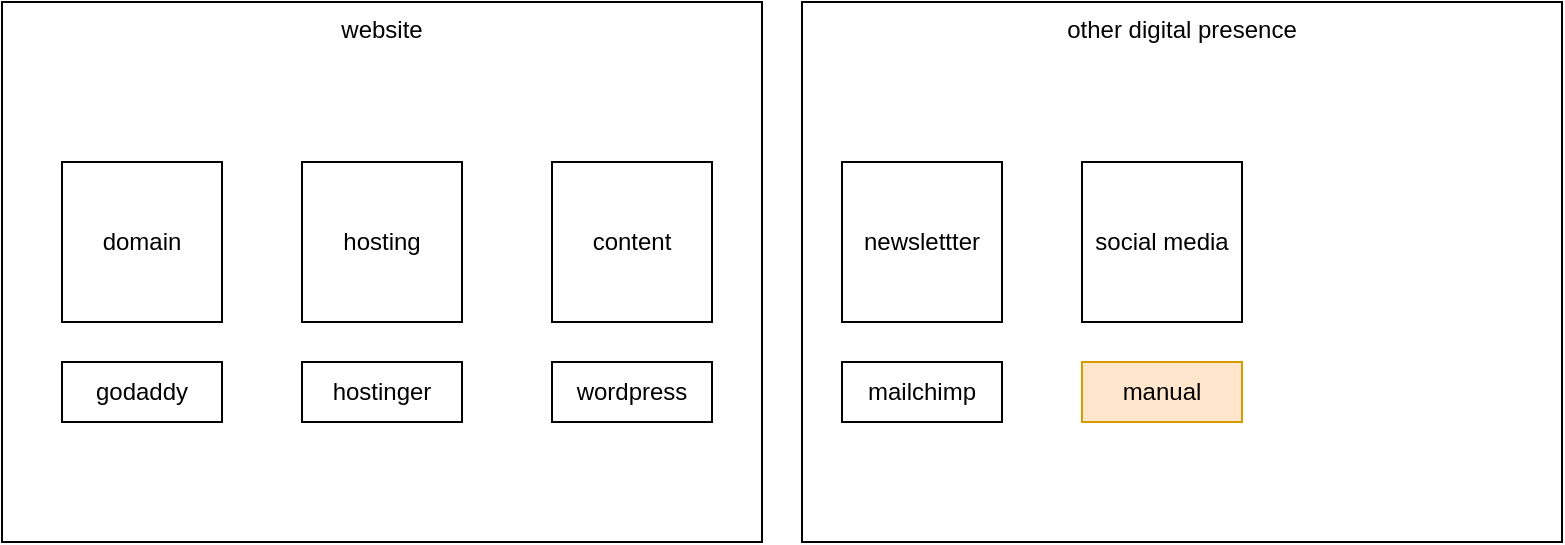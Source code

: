 <mxfile version="23.0.2" type="github">
  <diagram name="Page-1" id="nnkX-sF_pDkVYKb1_4LZ">
    <mxGraphModel dx="1101" dy="767" grid="1" gridSize="10" guides="1" tooltips="1" connect="1" arrows="1" fold="1" page="1" pageScale="1" pageWidth="850" pageHeight="1100" math="0" shadow="0">
      <root>
        <mxCell id="0" />
        <mxCell id="1" parent="0" />
        <mxCell id="gqnWnoI9sJKXFt94-byA-22" value="website" style="rounded=0;whiteSpace=wrap;html=1;verticalAlign=top;" vertex="1" parent="1">
          <mxGeometry x="42" y="150" width="380" height="270" as="geometry" />
        </mxCell>
        <mxCell id="gqnWnoI9sJKXFt94-byA-23" value="domain" style="whiteSpace=wrap;html=1;aspect=fixed;" vertex="1" parent="1">
          <mxGeometry x="72" y="230" width="80" height="80" as="geometry" />
        </mxCell>
        <mxCell id="gqnWnoI9sJKXFt94-byA-24" value="hosting" style="whiteSpace=wrap;html=1;aspect=fixed;" vertex="1" parent="1">
          <mxGeometry x="192" y="230" width="80" height="80" as="geometry" />
        </mxCell>
        <mxCell id="gqnWnoI9sJKXFt94-byA-25" value="content " style="whiteSpace=wrap;html=1;aspect=fixed;" vertex="1" parent="1">
          <mxGeometry x="317" y="230" width="80" height="80" as="geometry" />
        </mxCell>
        <mxCell id="gqnWnoI9sJKXFt94-byA-26" value="other digital presence" style="rounded=0;whiteSpace=wrap;html=1;verticalAlign=top;" vertex="1" parent="1">
          <mxGeometry x="442" y="150" width="380" height="270" as="geometry" />
        </mxCell>
        <mxCell id="gqnWnoI9sJKXFt94-byA-27" value="newslettter" style="whiteSpace=wrap;html=1;aspect=fixed;" vertex="1" parent="1">
          <mxGeometry x="462" y="230" width="80" height="80" as="geometry" />
        </mxCell>
        <mxCell id="gqnWnoI9sJKXFt94-byA-28" value="social media" style="whiteSpace=wrap;html=1;aspect=fixed;" vertex="1" parent="1">
          <mxGeometry x="582" y="230" width="80" height="80" as="geometry" />
        </mxCell>
        <mxCell id="gqnWnoI9sJKXFt94-byA-29" value="godaddy" style="whiteSpace=wrap;html=1;" vertex="1" parent="1">
          <mxGeometry x="72" y="330" width="80" height="30" as="geometry" />
        </mxCell>
        <mxCell id="gqnWnoI9sJKXFt94-byA-30" value="hostinger" style="whiteSpace=wrap;html=1;" vertex="1" parent="1">
          <mxGeometry x="192" y="330" width="80" height="30" as="geometry" />
        </mxCell>
        <mxCell id="gqnWnoI9sJKXFt94-byA-31" value="wordpress" style="whiteSpace=wrap;html=1;" vertex="1" parent="1">
          <mxGeometry x="317" y="330" width="80" height="30" as="geometry" />
        </mxCell>
        <mxCell id="gqnWnoI9sJKXFt94-byA-32" value="mailchimp" style="whiteSpace=wrap;html=1;" vertex="1" parent="1">
          <mxGeometry x="462" y="330" width="80" height="30" as="geometry" />
        </mxCell>
        <mxCell id="gqnWnoI9sJKXFt94-byA-33" value="manual" style="whiteSpace=wrap;html=1;fillColor=#ffe6cc;strokeColor=#d79b00;" vertex="1" parent="1">
          <mxGeometry x="582" y="330" width="80" height="30" as="geometry" />
        </mxCell>
      </root>
    </mxGraphModel>
  </diagram>
</mxfile>
